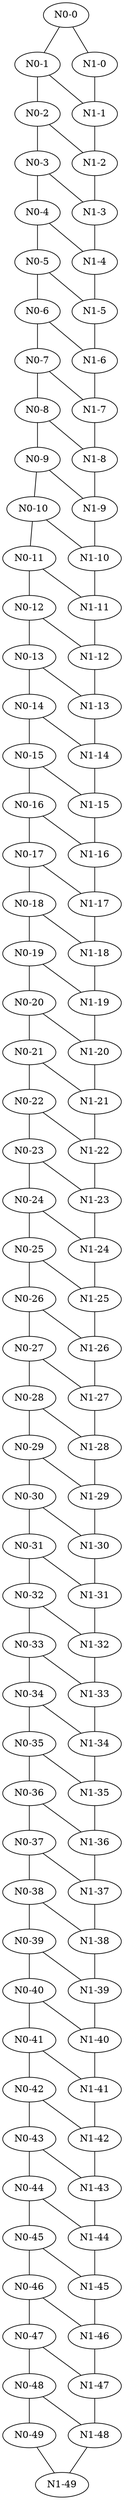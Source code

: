 graph G {
    "N0-0";
    "N0-1";
    "N0-2";
    "N0-3";
    "N0-4";
    "N0-5";
    "N0-6";
    "N0-7";
    "N0-8";
    "N0-9";
    "N0-10";
    "N0-11";
    "N0-12";
    "N0-13";
    "N0-14";
    "N0-15";
    "N0-16";
    "N0-17";
    "N0-18";
    "N0-19";
    "N0-20";
    "N0-21";
    "N0-22";
    "N0-23";
    "N0-24";
    "N0-25";
    "N0-26";
    "N0-27";
    "N0-28";
    "N0-29";
    "N0-30";
    "N0-31";
    "N0-32";
    "N0-33";
    "N0-34";
    "N0-35";
    "N0-36";
    "N0-37";
    "N0-38";
    "N0-39";
    "N0-40";
    "N0-41";
    "N0-42";
    "N0-43";
    "N0-44";
    "N0-45";
    "N0-46";
    "N0-47";
    "N0-48";
    "N0-49";
    "N1-0";
    "N1-1";
    "N1-2";
    "N1-3";
    "N1-4";
    "N1-5";
    "N1-6";
    "N1-7";
    "N1-8";
    "N1-9";
    "N1-10";
    "N1-11";
    "N1-12";
    "N1-13";
    "N1-14";
    "N1-15";
    "N1-16";
    "N1-17";
    "N1-18";
    "N1-19";
    "N1-20";
    "N1-21";
    "N1-22";
    "N1-23";
    "N1-24";
    "N1-25";
    "N1-26";
    "N1-27";
    "N1-28";
    "N1-29";
    "N1-30";
    "N1-31";
    "N1-32";
    "N1-33";
    "N1-34";
    "N1-35";
    "N1-36";
    "N1-37";
    "N1-38";
    "N1-39";
    "N1-40";
    "N1-41";
    "N1-42";
    "N1-43";
    "N1-44";
    "N1-45";
    "N1-46";
    "N1-47";
    "N1-48";
    "N1-49";
    "N0-0" -- "N1-0";
    "N0-0" -- "N0-1";
    "N0-1" -- "N1-1";
    "N0-1" -- "N0-2";
    "N0-2" -- "N1-2";
    "N0-2" -- "N0-3";
    "N0-3" -- "N1-3";
    "N0-3" -- "N0-4";
    "N0-4" -- "N1-4";
    "N0-4" -- "N0-5";
    "N0-5" -- "N1-5";
    "N0-5" -- "N0-6";
    "N0-6" -- "N1-6";
    "N0-6" -- "N0-7";
    "N0-7" -- "N1-7";
    "N0-7" -- "N0-8";
    "N0-8" -- "N1-8";
    "N0-8" -- "N0-9";
    "N0-9" -- "N1-9";
    "N0-9" -- "N0-10";
    "N0-10" -- "N1-10";
    "N0-10" -- "N0-11";
    "N0-11" -- "N1-11";
    "N0-11" -- "N0-12";
    "N0-12" -- "N1-12";
    "N0-12" -- "N0-13";
    "N0-13" -- "N1-13";
    "N0-13" -- "N0-14";
    "N0-14" -- "N1-14";
    "N0-14" -- "N0-15";
    "N0-15" -- "N1-15";
    "N0-15" -- "N0-16";
    "N0-16" -- "N1-16";
    "N0-16" -- "N0-17";
    "N0-17" -- "N1-17";
    "N0-17" -- "N0-18";
    "N0-18" -- "N1-18";
    "N0-18" -- "N0-19";
    "N0-19" -- "N1-19";
    "N0-19" -- "N0-20";
    "N0-20" -- "N1-20";
    "N0-20" -- "N0-21";
    "N0-21" -- "N1-21";
    "N0-21" -- "N0-22";
    "N0-22" -- "N1-22";
    "N0-22" -- "N0-23";
    "N0-23" -- "N1-23";
    "N0-23" -- "N0-24";
    "N0-24" -- "N1-24";
    "N0-24" -- "N0-25";
    "N0-25" -- "N1-25";
    "N0-25" -- "N0-26";
    "N0-26" -- "N1-26";
    "N0-26" -- "N0-27";
    "N0-27" -- "N1-27";
    "N0-27" -- "N0-28";
    "N0-28" -- "N1-28";
    "N0-28" -- "N0-29";
    "N0-29" -- "N1-29";
    "N0-29" -- "N0-30";
    "N0-30" -- "N1-30";
    "N0-30" -- "N0-31";
    "N0-31" -- "N1-31";
    "N0-31" -- "N0-32";
    "N0-32" -- "N1-32";
    "N0-32" -- "N0-33";
    "N0-33" -- "N1-33";
    "N0-33" -- "N0-34";
    "N0-34" -- "N1-34";
    "N0-34" -- "N0-35";
    "N0-35" -- "N1-35";
    "N0-35" -- "N0-36";
    "N0-36" -- "N1-36";
    "N0-36" -- "N0-37";
    "N0-37" -- "N1-37";
    "N0-37" -- "N0-38";
    "N0-38" -- "N1-38";
    "N0-38" -- "N0-39";
    "N0-39" -- "N1-39";
    "N0-39" -- "N0-40";
    "N0-40" -- "N1-40";
    "N0-40" -- "N0-41";
    "N0-41" -- "N1-41";
    "N0-41" -- "N0-42";
    "N0-42" -- "N1-42";
    "N0-42" -- "N0-43";
    "N0-43" -- "N1-43";
    "N0-43" -- "N0-44";
    "N0-44" -- "N1-44";
    "N0-44" -- "N0-45";
    "N0-45" -- "N1-45";
    "N0-45" -- "N0-46";
    "N0-46" -- "N1-46";
    "N0-46" -- "N0-47";
    "N0-47" -- "N1-47";
    "N0-47" -- "N0-48";
    "N0-48" -- "N1-48";
    "N0-48" -- "N0-49";
    "N0-49" -- "N1-49";
    "N1-0" -- "N1-1";
    "N1-1" -- "N1-2";
    "N1-2" -- "N1-3";
    "N1-3" -- "N1-4";
    "N1-4" -- "N1-5";
    "N1-5" -- "N1-6";
    "N1-6" -- "N1-7";
    "N1-7" -- "N1-8";
    "N1-8" -- "N1-9";
    "N1-9" -- "N1-10";
    "N1-10" -- "N1-11";
    "N1-11" -- "N1-12";
    "N1-12" -- "N1-13";
    "N1-13" -- "N1-14";
    "N1-14" -- "N1-15";
    "N1-15" -- "N1-16";
    "N1-16" -- "N1-17";
    "N1-17" -- "N1-18";
    "N1-18" -- "N1-19";
    "N1-19" -- "N1-20";
    "N1-20" -- "N1-21";
    "N1-21" -- "N1-22";
    "N1-22" -- "N1-23";
    "N1-23" -- "N1-24";
    "N1-24" -- "N1-25";
    "N1-25" -- "N1-26";
    "N1-26" -- "N1-27";
    "N1-27" -- "N1-28";
    "N1-28" -- "N1-29";
    "N1-29" -- "N1-30";
    "N1-30" -- "N1-31";
    "N1-31" -- "N1-32";
    "N1-32" -- "N1-33";
    "N1-33" -- "N1-34";
    "N1-34" -- "N1-35";
    "N1-35" -- "N1-36";
    "N1-36" -- "N1-37";
    "N1-37" -- "N1-38";
    "N1-38" -- "N1-39";
    "N1-39" -- "N1-40";
    "N1-40" -- "N1-41";
    "N1-41" -- "N1-42";
    "N1-42" -- "N1-43";
    "N1-43" -- "N1-44";
    "N1-44" -- "N1-45";
    "N1-45" -- "N1-46";
    "N1-46" -- "N1-47";
    "N1-47" -- "N1-48";
    "N1-48" -- "N1-49";
}
